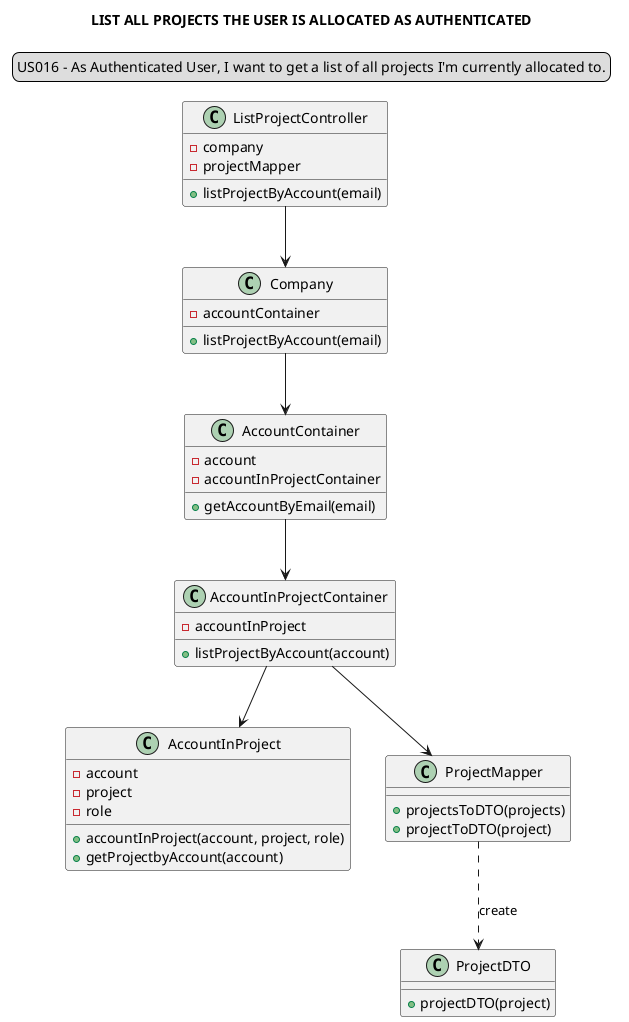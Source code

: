 @startuml
'https://plantuml.com/sequence-diagram

legend top
US016 - As Authenticated User, I want to get a list of all projects I'm currently allocated to.
end legend
skinparam sequenceMessageAlign center
title LIST ALL PROJECTS THE USER IS ALLOCATED AS AUTHENTICATED

class "ListProjectController" {
- company
- projectMapper
+ listProjectByAccount(email)
}
class "Company" {
- accountContainer
+ listProjectByAccount(email)
}
class "AccountContainer"{
- account
- accountInProjectContainer
+ getAccountByEmail(email)

}
class "AccountInProjectContainer"{
- accountInProject
+ listProjectByAccount(account)
}

class "AccountInProject"{
- account
- project
-role
+ accountInProject(account, project, role)
+ getProjectbyAccount(account)
}

class "ProjectMapper"{
+projectsToDTO(projects)
+projectToDTO(project)
}

class "ProjectDTO"{
+projectDTO(project)
}

"ListProjectController"-->"Company"
"Company"-->"AccountContainer"
"AccountContainer"--> "AccountInProjectContainer"
"AccountInProjectContainer"--> "AccountInProject"
"AccountInProjectContainer"--> "ProjectMapper"
"ProjectMapper"..> "ProjectDTO" : create


@enduml